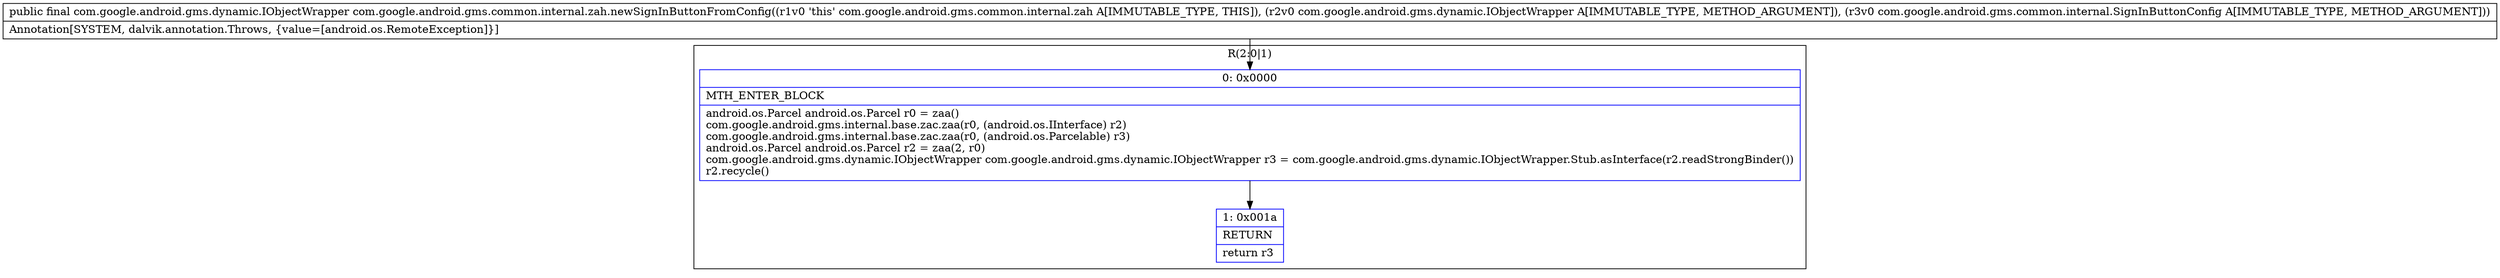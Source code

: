 digraph "CFG forcom.google.android.gms.common.internal.zah.newSignInButtonFromConfig(Lcom\/google\/android\/gms\/dynamic\/IObjectWrapper;Lcom\/google\/android\/gms\/common\/internal\/SignInButtonConfig;)Lcom\/google\/android\/gms\/dynamic\/IObjectWrapper;" {
subgraph cluster_Region_974860175 {
label = "R(2:0|1)";
node [shape=record,color=blue];
Node_0 [shape=record,label="{0\:\ 0x0000|MTH_ENTER_BLOCK\l|android.os.Parcel android.os.Parcel r0 = zaa()\lcom.google.android.gms.internal.base.zac.zaa(r0, (android.os.IInterface) r2)\lcom.google.android.gms.internal.base.zac.zaa(r0, (android.os.Parcelable) r3)\landroid.os.Parcel android.os.Parcel r2 = zaa(2, r0)\lcom.google.android.gms.dynamic.IObjectWrapper com.google.android.gms.dynamic.IObjectWrapper r3 = com.google.android.gms.dynamic.IObjectWrapper.Stub.asInterface(r2.readStrongBinder())\lr2.recycle()\l}"];
Node_1 [shape=record,label="{1\:\ 0x001a|RETURN\l|return r3\l}"];
}
MethodNode[shape=record,label="{public final com.google.android.gms.dynamic.IObjectWrapper com.google.android.gms.common.internal.zah.newSignInButtonFromConfig((r1v0 'this' com.google.android.gms.common.internal.zah A[IMMUTABLE_TYPE, THIS]), (r2v0 com.google.android.gms.dynamic.IObjectWrapper A[IMMUTABLE_TYPE, METHOD_ARGUMENT]), (r3v0 com.google.android.gms.common.internal.SignInButtonConfig A[IMMUTABLE_TYPE, METHOD_ARGUMENT]))  | Annotation[SYSTEM, dalvik.annotation.Throws, \{value=[android.os.RemoteException]\}]\l}"];
MethodNode -> Node_0;
Node_0 -> Node_1;
}

